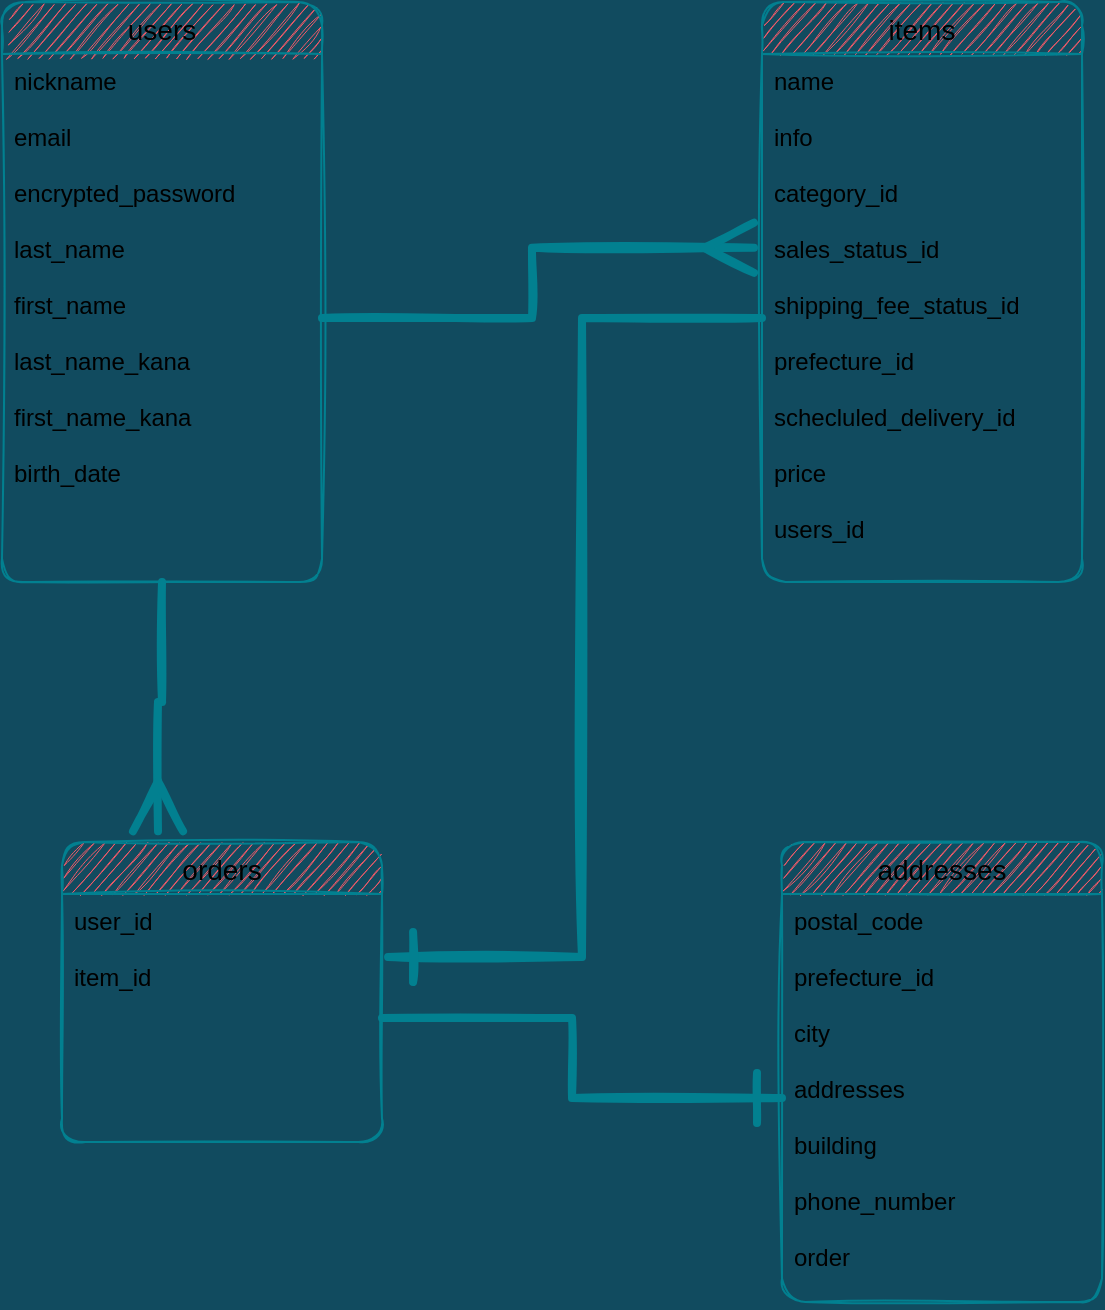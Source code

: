 <mxfile version="13.6.5" pages="2">
    <diagram id="joFPNOjjEMDQGOEBWBZQ" name="ページ1">
        <mxGraphModel dx="968" dy="680" grid="1" gridSize="10" guides="1" tooltips="1" connect="1" arrows="1" fold="1" page="1" pageScale="1" pageWidth="827" pageHeight="1169" background="#114B5F" math="0" shadow="0">
            <root>
                <mxCell id="0"/>
                <mxCell id="1" parent="0"/>
                <mxCell id="103" value="items" style="swimlane;fontStyle=0;childLayout=stackLayout;horizontal=1;startSize=26;horizontalStack=0;resizeParent=1;resizeParentMax=0;resizeLast=0;collapsible=1;marginBottom=0;align=center;fontSize=14;rounded=1;sketch=1;strokeColor=#028090;fillColor=#F45B69;" parent="1" vertex="1">
                    <mxGeometry x="490" y="100" width="160" height="290" as="geometry"/>
                </mxCell>
                <mxCell id="104" value="name&#10;&#10;info&#10;&#10;category_id&#10;&#10;sales_status_id&#10;&#10;shipping_fee_status_id&#10;&#10;prefecture_id&#10;&#10;schecluled_delivery_id&#10;&#10;price&#10;&#10;users_id&#10;&#10;&#10;&#10;&#10;&#10;" style="text;strokeColor=none;fillColor=none;spacingLeft=4;spacingRight=4;overflow=hidden;rotatable=0;points=[[0,0.5],[1,0.5]];portConstraint=eastwest;fontSize=12;" parent="103" vertex="1">
                    <mxGeometry y="26" width="160" height="264" as="geometry"/>
                </mxCell>
                <mxCell id="119" style="edgeStyle=orthogonalEdgeStyle;rounded=0;sketch=1;jumpSize=13;orthogonalLoop=1;jettySize=auto;html=1;entryX=0.3;entryY=-0.036;entryDx=0;entryDy=0;entryPerimeter=0;startSize=20;endArrow=ERmany;endFill=0;endSize=20;strokeColor=#028090;strokeWidth=4;fillColor=#F45B69;fontColor=#E4FDE1;" parent="1" source="99" target="107" edge="1">
                    <mxGeometry relative="1" as="geometry"/>
                </mxCell>
                <mxCell id="99" value="users" style="swimlane;fontStyle=0;childLayout=stackLayout;horizontal=1;startSize=26;horizontalStack=0;resizeParent=1;resizeParentMax=0;resizeLast=0;collapsible=1;marginBottom=0;align=center;fontSize=14;rounded=1;sketch=1;strokeColor=#028090;fillColor=#F45B69;" parent="1" vertex="1">
                    <mxGeometry x="110" y="100" width="160" height="290" as="geometry">
                        <mxRectangle x="80" y="100" width="70" height="26" as="alternateBounds"/>
                    </mxGeometry>
                </mxCell>
                <mxCell id="100" value="nickname&#10;&#10;email &#10;&#10;encrypted_password&#10;&#10;last_name&#10;&#10;first_name&#10;&#10;last_name_kana&#10;&#10;first_name_kana&#10;&#10;birth_date" style="text;strokeColor=none;fillColor=none;spacingLeft=4;spacingRight=4;overflow=hidden;rotatable=0;points=[[0,0.5],[1,0.5]];portConstraint=eastwest;fontSize=12;" parent="99" vertex="1">
                    <mxGeometry y="26" width="160" height="264" as="geometry"/>
                </mxCell>
                <mxCell id="117" style="edgeStyle=orthogonalEdgeStyle;rounded=0;sketch=1;jumpSize=13;orthogonalLoop=1;jettySize=auto;html=1;exitX=1;exitY=0.5;exitDx=0;exitDy=0;entryX=-0.025;entryY=0.367;entryDx=0;entryDy=0;entryPerimeter=0;startSize=20;endArrow=ERmany;endFill=0;endSize=20;strokeColor=#028090;fillColor=#F45B69;fontColor=#E4FDE1;strokeWidth=4;" parent="1" source="100" target="104" edge="1">
                    <mxGeometry relative="1" as="geometry"/>
                </mxCell>
                <mxCell id="118" style="edgeStyle=orthogonalEdgeStyle;rounded=0;sketch=1;jumpSize=13;orthogonalLoop=1;jettySize=auto;html=1;entryX=1.019;entryY=0.254;entryDx=0;entryDy=0;entryPerimeter=0;startSize=20;endArrow=ERone;endFill=0;endSize=20;strokeColor=#028090;strokeWidth=4;fillColor=#F45B69;fontColor=#E4FDE1;" parent="1" source="104" target="108" edge="1">
                    <mxGeometry relative="1" as="geometry"/>
                </mxCell>
                <mxCell id="107" value="orders" style="swimlane;fontStyle=0;childLayout=stackLayout;horizontal=1;startSize=26;horizontalStack=0;resizeParent=1;resizeParentMax=0;resizeLast=0;collapsible=1;marginBottom=0;align=center;fontSize=14;rounded=1;sketch=1;strokeColor=#028090;fillColor=#F45B69;" parent="1" vertex="1">
                    <mxGeometry x="140" y="520" width="160" height="150" as="geometry"/>
                </mxCell>
                <mxCell id="108" value="user_id&#10;&#10;item_id&#10;&#10;&#10;&#10;" style="text;strokeColor=none;fillColor=none;spacingLeft=4;spacingRight=4;overflow=hidden;rotatable=0;points=[[0,0.5],[1,0.5]];portConstraint=eastwest;fontSize=12;" parent="107" vertex="1">
                    <mxGeometry y="26" width="160" height="124" as="geometry"/>
                </mxCell>
                <mxCell id="112" value="addresses" style="swimlane;fontStyle=0;childLayout=stackLayout;horizontal=1;startSize=26;horizontalStack=0;resizeParent=1;resizeParentMax=0;resizeLast=0;collapsible=1;marginBottom=0;align=center;fontSize=14;rounded=1;sketch=1;strokeColor=#028090;fillColor=#F45B69;" parent="1" vertex="1">
                    <mxGeometry x="500" y="520" width="160" height="230" as="geometry"/>
                </mxCell>
                <mxCell id="113" value="postal_code&#10;&#10;prefecture_id&#10;&#10;city&#10;&#10;addresses&#10;&#10;building&#10;&#10;phone_number&#10;&#10;order" style="text;strokeColor=none;fillColor=none;spacingLeft=4;spacingRight=4;overflow=hidden;rotatable=0;points=[[0,0.5],[1,0.5]];portConstraint=eastwest;fontSize=12;" parent="112" vertex="1">
                    <mxGeometry y="26" width="160" height="204" as="geometry"/>
                </mxCell>
                <mxCell id="122" style="edgeStyle=orthogonalEdgeStyle;rounded=0;sketch=1;jumpSize=13;orthogonalLoop=1;jettySize=auto;html=1;exitX=1;exitY=0.5;exitDx=0;exitDy=0;entryX=0;entryY=0.5;entryDx=0;entryDy=0;startSize=20;endArrow=ERone;endFill=0;endSize=20;strokeColor=#028090;strokeWidth=4;fillColor=#F45B69;fontColor=#E4FDE1;" parent="1" source="108" target="113" edge="1">
                    <mxGeometry relative="1" as="geometry"/>
                </mxCell>
            </root>
        </mxGraphModel>
    </diagram>
    <diagram id="IjPYxbFdxiq2a5R-mixm" name="ページ2">
        &#xa;
        <mxGraphModel dx="565" dy="680" grid="1" gridSize="10" guides="1" tooltips="1" connect="1" arrows="1" fold="1" page="1" pageScale="1" pageWidth="827" pageHeight="1169" math="0" shadow="0">
            &#xa;
            <root>
                &#xa;
                <mxCell id="_OLid6Y0gCl5Jqv1dCjP-0"/>
                &#xa;
                <mxCell id="_OLid6Y0gCl5Jqv1dCjP-1" parent="_OLid6Y0gCl5Jqv1dCjP-0"/>
                &#xa;
            </root>
            &#xa;
        </mxGraphModel>
        &#xa;
    </diagram>
</mxfile>